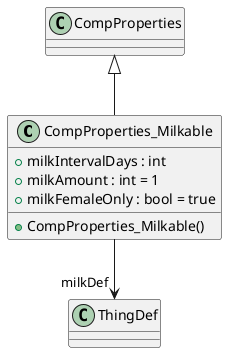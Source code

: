 @startuml
class CompProperties_Milkable {
    + milkIntervalDays : int
    + milkAmount : int = 1
    + milkFemaleOnly : bool = true
    + CompProperties_Milkable()
}
CompProperties <|-- CompProperties_Milkable
CompProperties_Milkable --> "milkDef" ThingDef
@enduml
